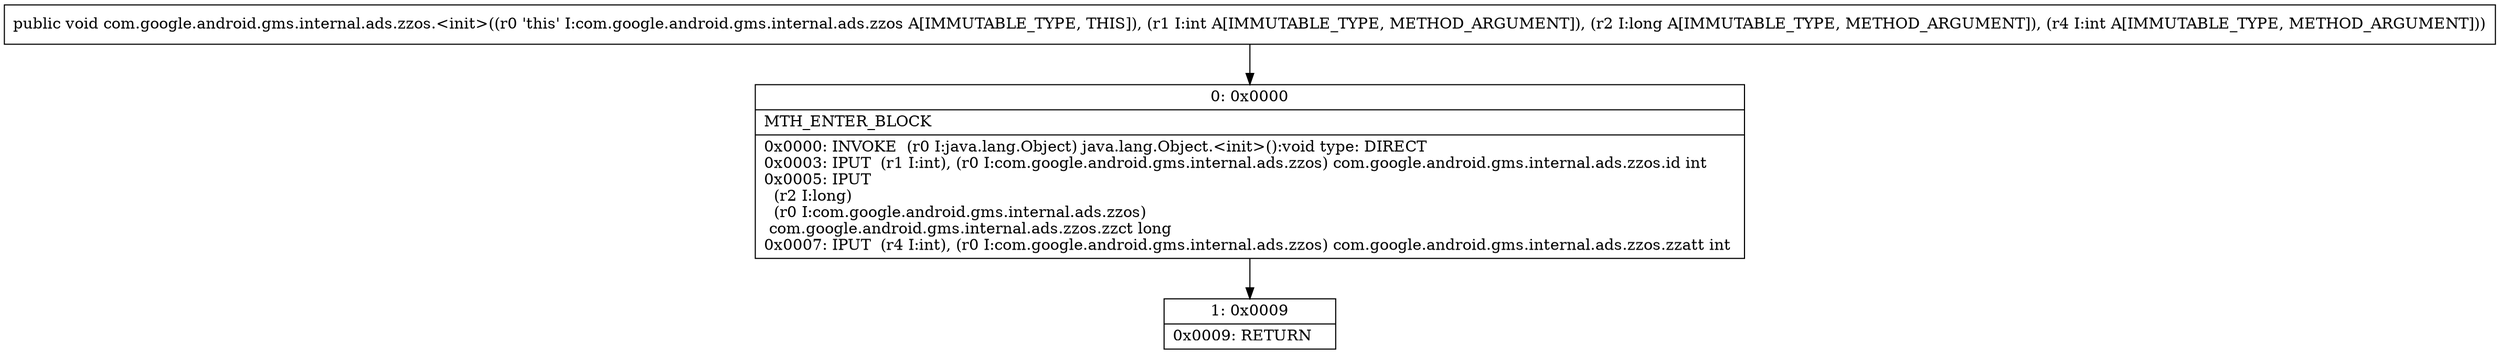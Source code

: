 digraph "CFG forcom.google.android.gms.internal.ads.zzos.\<init\>(IJI)V" {
Node_0 [shape=record,label="{0\:\ 0x0000|MTH_ENTER_BLOCK\l|0x0000: INVOKE  (r0 I:java.lang.Object) java.lang.Object.\<init\>():void type: DIRECT \l0x0003: IPUT  (r1 I:int), (r0 I:com.google.android.gms.internal.ads.zzos) com.google.android.gms.internal.ads.zzos.id int \l0x0005: IPUT  \l  (r2 I:long)\l  (r0 I:com.google.android.gms.internal.ads.zzos)\l com.google.android.gms.internal.ads.zzos.zzct long \l0x0007: IPUT  (r4 I:int), (r0 I:com.google.android.gms.internal.ads.zzos) com.google.android.gms.internal.ads.zzos.zzatt int \l}"];
Node_1 [shape=record,label="{1\:\ 0x0009|0x0009: RETURN   \l}"];
MethodNode[shape=record,label="{public void com.google.android.gms.internal.ads.zzos.\<init\>((r0 'this' I:com.google.android.gms.internal.ads.zzos A[IMMUTABLE_TYPE, THIS]), (r1 I:int A[IMMUTABLE_TYPE, METHOD_ARGUMENT]), (r2 I:long A[IMMUTABLE_TYPE, METHOD_ARGUMENT]), (r4 I:int A[IMMUTABLE_TYPE, METHOD_ARGUMENT])) }"];
MethodNode -> Node_0;
Node_0 -> Node_1;
}

